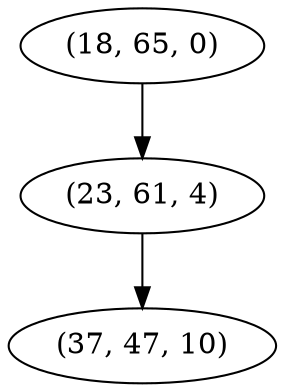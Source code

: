 digraph tree {
    "(18, 65, 0)";
    "(23, 61, 4)";
    "(37, 47, 10)";
    "(18, 65, 0)" -> "(23, 61, 4)";
    "(23, 61, 4)" -> "(37, 47, 10)";
}
